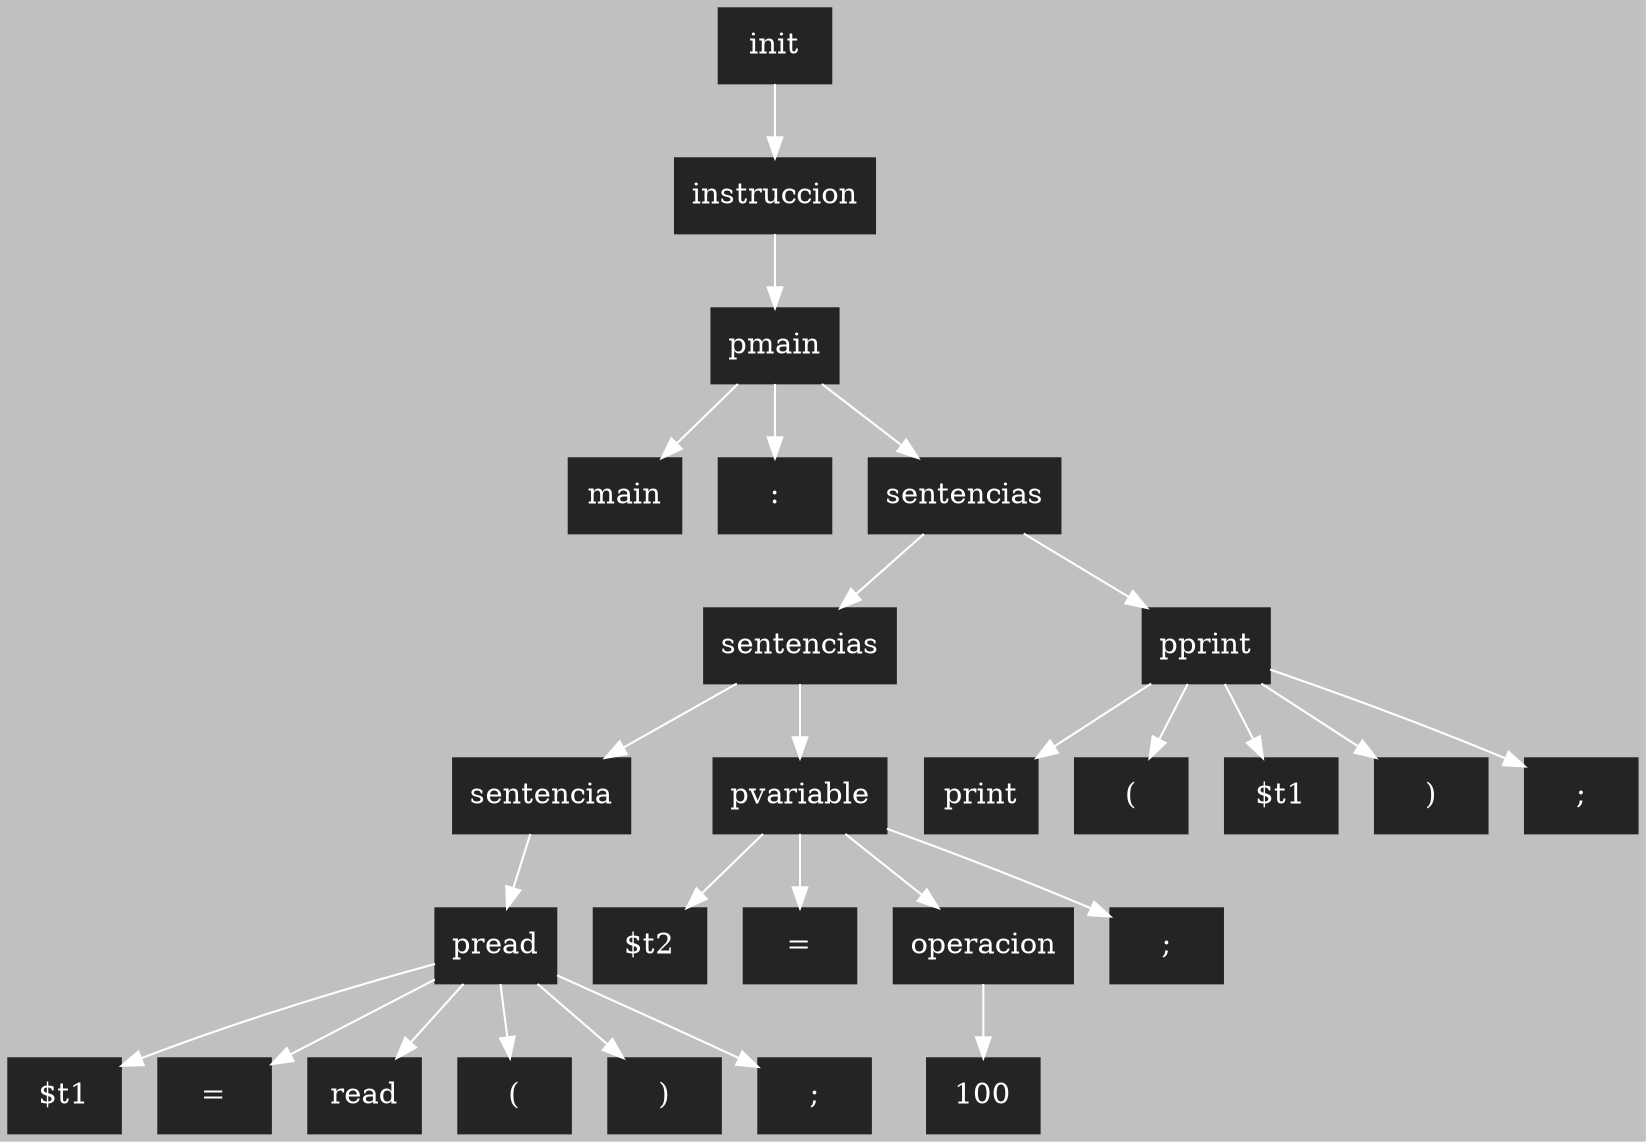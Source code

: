 digraph{ bgcolor = gray 
 node[fontcolor = white, height = 0.5, color = white] 
 [shape=box, style=filled, color=gray14] 
 rankdir=UD 
 edge[color=white, dir=fordware]
27[style = "filled" ; label = "init"] 
26[style = "filled" ; label = "instruccion"] 
23[style = "filled" ; label = "pmain"] 
24[style = "filled" ; label = "main"] 
25[style = "filled" ; label = ":"] 
22[style = "filled" ; label = "sentencias"] 
15[style = "filled" ; label = "sentencias"] 
8[style = "filled" ; label = "sentencia"] 
1[style = "filled" ; label = "pread"] 
2[style = "filled" ; label = "$t1"] 
3[style = "filled" ; label = "="] 
4[style = "filled" ; label = "read"] 
5[style = "filled" ; label = "("] 
6[style = "filled" ; label = ")"] 
7[style = "filled" ; label = ";"] 
11[style = "filled" ; label = "pvariable"] 
12[style = "filled" ; label = "$t2"] 
13[style = "filled" ; label = "="] 
10[style = "filled" ; label = "operacion"] 
9[style = "filled" ; label = "100"] 
14[style = "filled" ; label = ";"] 
16[style = "filled" ; label = "pprint"] 
17[style = "filled" ; label = "print"] 
18[style = "filled" ; label = "("] 
19[style = "filled" ; label = "$t1"] 
20[style = "filled" ; label = ")"] 
21[style = "filled" ; label = ";"] 
27->26;
26->23;
23->24;
23->25;
23->22;
22->15;
15->8;
8->1;
1->2;
1->3;
1->4;
1->5;
1->6;
1->7;
15->11;
11->12;
11->13;
11->10;
10->9;
11->14;
22->16;
16->17;
16->18;
16->19;
16->20;
16->21;

}